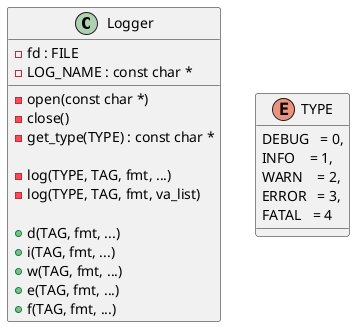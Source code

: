 @startuml
class Logger {
    - fd : FILE
    -LOG_NAME : const char *

    -open(const char *)
    -close()
    -get_type(TYPE) : const char *

    -log(TYPE, TAG, fmt, ...)
    -log(TYPE, TAG, fmt, va_list)

    +d(TAG, fmt, ...)
    +i(TAG, fmt, ...)
    +w(TAG, fmt, ...)
    +e(TAG, fmt, ...)
    +f(TAG, fmt, ...)
}
enum TYPE {
    DEBUG   = 0,
    INFO    = 1,
    WARN    = 2,
    ERROR   = 3,
    FATAL   = 4
}
@enduml
